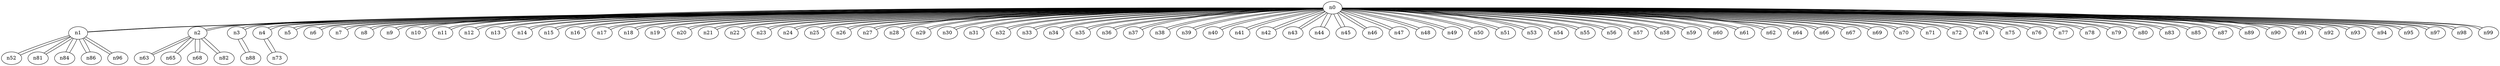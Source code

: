 graph {
n0;
n1;
n2;
n3;
n4;
n5;
n6;
n7;
n8;
n9;
n10;
n11;
n12;
n13;
n14;
n15;
n16;
n17;
n18;
n19;
n20;
n21;
n22;
n23;
n24;
n25;
n26;
n27;
n28;
n29;
n30;
n31;
n32;
n33;
n34;
n35;
n36;
n37;
n38;
n39;
n40;
n41;
n42;
n43;
n44;
n45;
n46;
n47;
n48;
n49;
n50;
n51;
n52;
n53;
n54;
n55;
n56;
n57;
n58;
n59;
n60;
n61;
n62;
n63;
n64;
n65;
n66;
n67;
n68;
n69;
n70;
n71;
n72;
n73;
n74;
n75;
n76;
n77;
n78;
n79;
n80;
n81;
n82;
n83;
n84;
n85;
n86;
n87;
n88;
n89;
n90;
n91;
n92;
n93;
n94;
n95;
n96;
n97;
n98;
n99;
n0 -- n69;
n0 -- n56;
n0 -- n22;
n0 -- n70;
n0 -- n57;
n0 -- n34;
n0 -- n83;
n0 -- n43;
n0 -- n16;
n0 -- n37;
n0 -- n42;
n0 -- n94;
n0 -- n41;
n0 -- n48;
n0 -- n26;
n0 -- n25;
n0 -- n50;
n0 -- n5;
n0 -- n33;
n0 -- n51;
n0 -- n18;
n0 -- n97;
n0 -- n40;
n0 -- n1;
n0 -- n8;
n0 -- n62;
n0 -- n55;
n0 -- n93;
n0 -- n45;
n0 -- n17;
n0 -- n30;
n0 -- n21;
n0 -- n95;
n0 -- n27;
n0 -- n71;
n0 -- n19;
n0 -- n59;
n0 -- n99;
n0 -- n67;
n0 -- n60;
n0 -- n10;
n0 -- n29;
n0 -- n89;
n0 -- n20;
n0 -- n6;
n0 -- n11;
n0 -- n35;
n0 -- n92;
n0 -- n13;
n0 -- n87;
n0 -- n46;
n0 -- n14;
n0 -- n77;
n0 -- n74;
n0 -- n24;
n0 -- n47;
n0 -- n61;
n0 -- n32;
n0 -- n91;
n0 -- n79;
n0 -- n66;
n0 -- n38;
n0 -- n54;
n0 -- n9;
n0 -- n39;
n0 -- n80;
n0 -- n31;
n0 -- n78;
n0 -- n75;
n0 -- n2;
n0 -- n3;
n0 -- n12;
n0 -- n90;
n0 -- n98;
n0 -- n49;
n0 -- n7;
n0 -- n58;
n0 -- n53;
n0 -- n4;
n0 -- n28;
n0 -- n15;
n0 -- n36;
n0 -- n76;
n0 -- n72;
n0 -- n23;
n0 -- n85;
n0 -- n64;
n0 -- n44;
n1 -- n86;
n1 -- n84;
n1 -- n0;
n1 -- n96;
n1 -- n52;
n1 -- n81;
n2 -- n0;
n2 -- n65;
n2 -- n82;
n2 -- n63;
n2 -- n68;
n3 -- n0;
n3 -- n88;
n4 -- n73;
n4 -- n0;
n5 -- n0;
n6 -- n0;
n7 -- n0;
n8 -- n0;
n9 -- n0;
n10 -- n0;
n11 -- n0;
n12 -- n0;
n13 -- n0;
n14 -- n0;
n15 -- n0;
n16 -- n0;
n17 -- n0;
n18 -- n0;
n19 -- n0;
n20 -- n0;
n21 -- n0;
n22 -- n0;
n23 -- n0;
n24 -- n0;
n25 -- n0;
n26 -- n0;
n27 -- n0;
n28 -- n0;
n29 -- n0;
n30 -- n0;
n31 -- n0;
n32 -- n0;
n33 -- n0;
n34 -- n0;
n35 -- n0;
n36 -- n0;
n37 -- n0;
n38 -- n0;
n39 -- n0;
n40 -- n0;
n41 -- n0;
n42 -- n0;
n43 -- n0;
n44 -- n0;
n45 -- n0;
n46 -- n0;
n47 -- n0;
n48 -- n0;
n49 -- n0;
n50 -- n0;
n51 -- n0;
n52 -- n1;
n53 -- n0;
n54 -- n0;
n55 -- n0;
n56 -- n0;
n57 -- n0;
n58 -- n0;
n59 -- n0;
n60 -- n0;
n61 -- n0;
n62 -- n0;
n63 -- n2;
n64 -- n0;
n65 -- n2;
n66 -- n0;
n67 -- n0;
n68 -- n2;
n69 -- n0;
n70 -- n0;
n71 -- n0;
n72 -- n0;
n73 -- n4;
n74 -- n0;
n75 -- n0;
n76 -- n0;
n77 -- n0;
n78 -- n0;
n79 -- n0;
n80 -- n0;
n81 -- n1;
n82 -- n2;
n83 -- n0;
n84 -- n1;
n85 -- n0;
n86 -- n1;
n87 -- n0;
n88 -- n3;
n89 -- n0;
n90 -- n0;
n91 -- n0;
n92 -- n0;
n93 -- n0;
n94 -- n0;
n95 -- n0;
n96 -- n1;
n97 -- n0;
n98 -- n0;
n99 -- n0;
}
